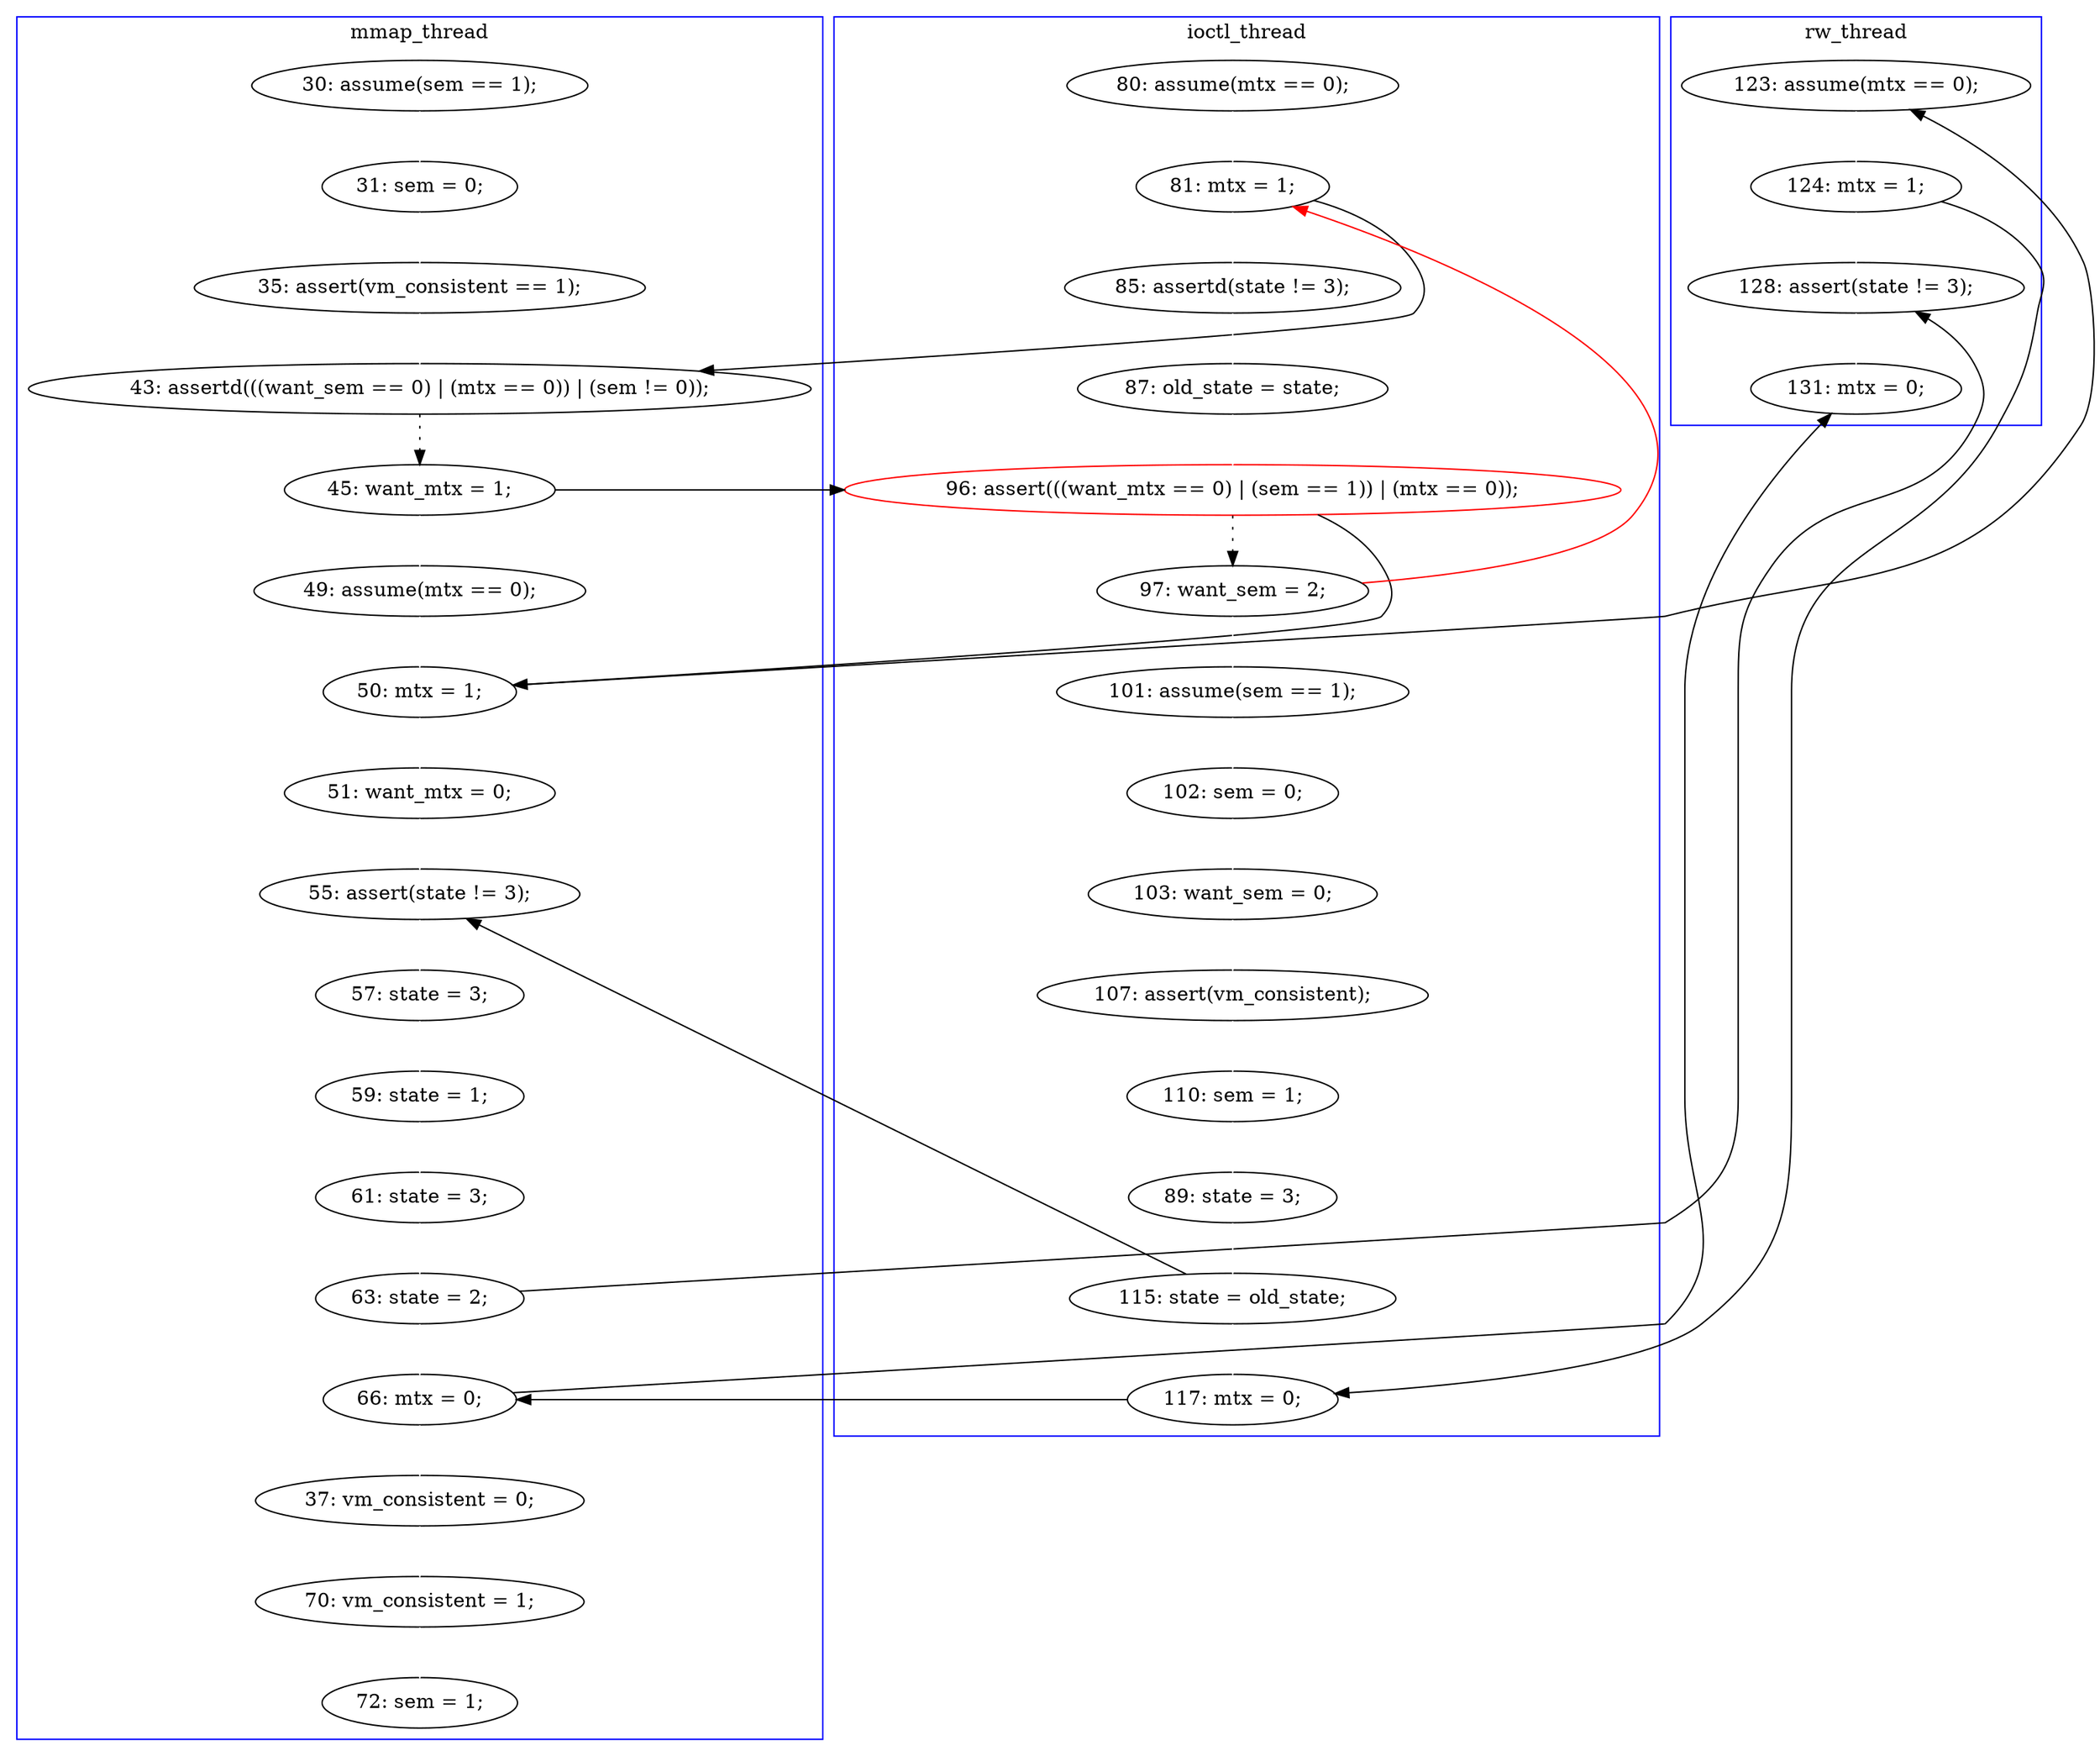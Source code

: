 digraph Counterexample {
	36 -> 53 [color = white, style = solid]
	11 -> 12 [color = white, style = solid]
	44 -> 53 [color = black, style = solid, constraint = false]
	20 -> 23 [color = black, style = dotted]
	38 -> 40 [color = black, style = solid, constraint = false]
	17 -> 18 [color = white, style = solid]
	18 -> 19 [color = white, style = solid]
	46 -> 54 [color = black, style = solid, constraint = false]
	24 -> 25 [color = black, style = dotted]
	40 -> 41 [color = white, style = solid]
	19 -> 21 [color = white, style = solid]
	42 -> 43 [color = white, style = solid]
	31 -> 32 [color = white, style = solid]
	41 -> 42 [color = white, style = solid]
	35 -> 36 [color = white, style = solid]
	37 -> 38 [color = white, style = solid]
	39 -> 46 [color = black, style = solid, constraint = false]
	38 -> 39 [color = white, style = solid]
	30 -> 31 [color = white, style = solid]
	25 -> 27 [color = white, style = solid]
	46 -> 47 [color = white, style = solid]
	12 -> 13 [color = white, style = solid]
	32 -> 40 [color = white, style = solid]
	34 -> 37 [color = white, style = solid]
	25 -> 18 [color = red, style = solid, constraint = false]
	24 -> 31 [color = black, style = solid, constraint = false]
	29 -> 33 [color = white, style = solid]
	23 -> 30 [color = white, style = solid]
	23 -> 24 [color = black, style = solid, constraint = false]
	28 -> 29 [color = white, style = solid]
	31 -> 35 [color = black, style = solid, constraint = false]
	44 -> 46 [color = white, style = solid]
	36 -> 39 [color = black, style = solid, constraint = false]
	21 -> 24 [color = white, style = solid]
	13 -> 20 [color = white, style = solid]
	53 -> 54 [color = white, style = solid]
	47 -> 48 [color = white, style = solid]
	18 -> 20 [color = black, style = solid, constraint = false]
	48 -> 49 [color = white, style = solid]
	43 -> 44 [color = white, style = solid]
	33 -> 34 [color = white, style = solid]
	27 -> 28 [color = white, style = solid]
	subgraph cluster3 {
		label = rw_thread
		color = blue
		53  [label = "128: assert(state != 3);"]
		54  [label = "131: mtx = 0;"]
		35  [label = "123: assume(mtx == 0);"]
		36  [label = "124: mtx = 1;"]
	}
	subgraph cluster2 {
		label = ioctl_thread
		color = blue
		25  [label = "97: want_sem = 2;"]
		28  [label = "102: sem = 0;"]
		17  [label = "80: assume(mtx == 0);"]
		21  [label = "87: old_state = state;"]
		37  [label = "89: state = 3;"]
		29  [label = "103: want_sem = 0;"]
		34  [label = "110: sem = 1;"]
		38  [label = "115: state = old_state;"]
		19  [label = "85: assertd(state != 3);"]
		39  [label = "117: mtx = 0;"]
		24  [label = "96: assert(((want_mtx == 0) | (sem == 1)) | (mtx == 0));", color = red]
		33  [label = "107: assert(vm_consistent);"]
		18  [label = "81: mtx = 1;"]
		27  [label = "101: assume(sem == 1);"]
	}
	subgraph cluster1 {
		label = mmap_thread
		color = blue
		11  [label = "30: assume(sem == 1);"]
		42  [label = "59: state = 1;"]
		41  [label = "57: state = 3;"]
		23  [label = "45: want_mtx = 1;"]
		30  [label = "49: assume(mtx == 0);"]
		20  [label = "43: assertd(((want_sem == 0) | (mtx == 0)) | (sem != 0));"]
		43  [label = "61: state = 3;"]
		49  [label = "72: sem = 1;"]
		31  [label = "50: mtx = 1;"]
		13  [label = "35: assert(vm_consistent == 1);"]
		32  [label = "51: want_mtx = 0;"]
		40  [label = "55: assert(state != 3);"]
		47  [label = "37: vm_consistent = 0;"]
		44  [label = "63: state = 2;"]
		46  [label = "66: mtx = 0;"]
		12  [label = "31: sem = 0;"]
		48  [label = "70: vm_consistent = 1;"]
	}
}